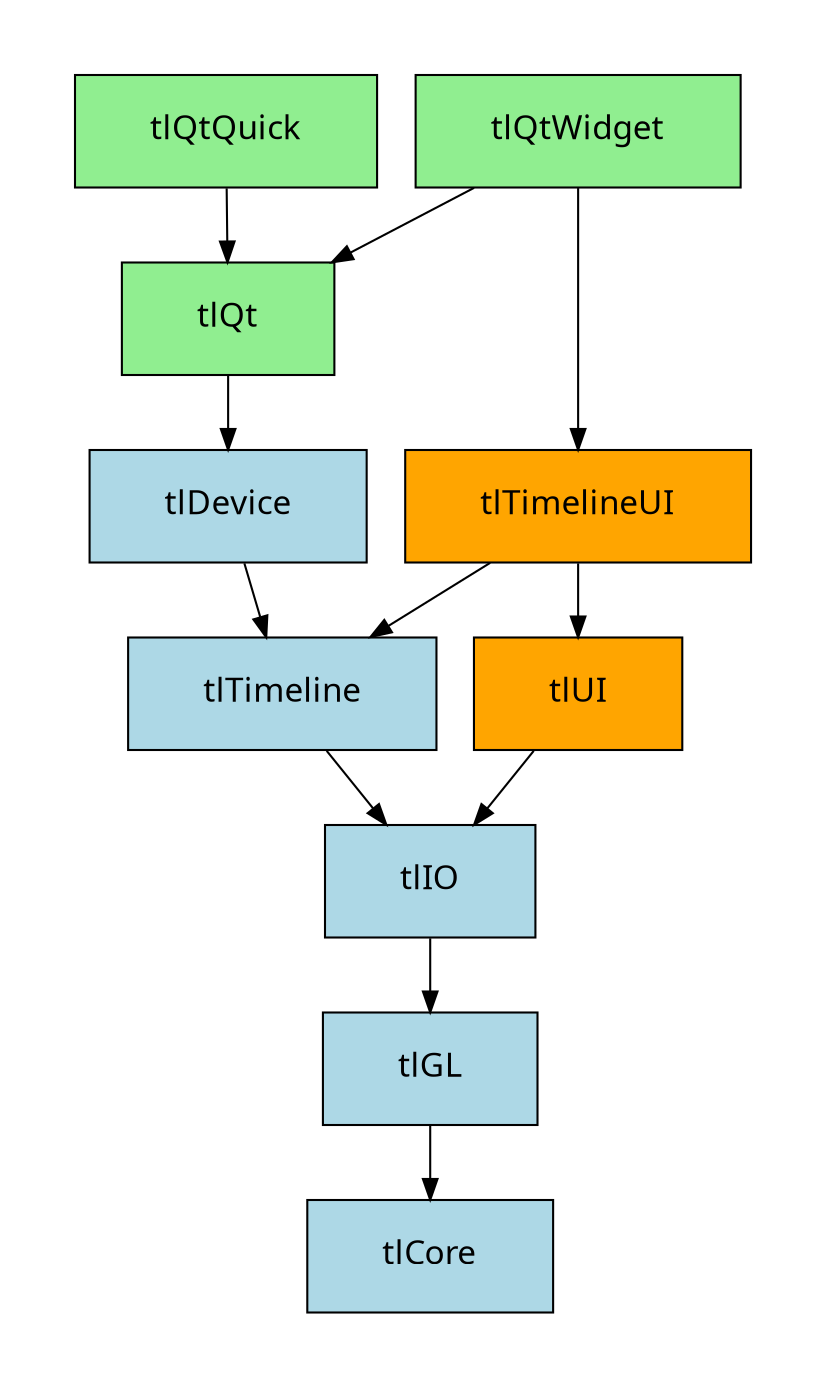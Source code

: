 digraph "tlRender" {
    pad = 0.5
    node [ fontsize = 16, style = filled, fontname = NotoSans, fontcolor = black, margin = "0.5,0.25" ];
    "node0" [ label = "tlTimeline", shape = rectangle, fillcolor = lightblue ];
    "node1" [ label = "tlIO", shape = rectangle, fillcolor = lightblue ];
    "node2" [ label = "tlGL", shape = rectangle, fillcolor = lightblue ];
    "node3" [ label = "tlCore", shape = rectangle, fillcolor = lightblue ];
    "node2" -> "node3"  // tlGL -> tlCore
    "node1" -> "node2"  // tlIO -> tlGL
    "node0" -> "node1"  // tlTimeline -> tlIO
    "node4" [ label = "tlQtWidget", shape = rectangle, fillcolor = lightgreen ];
    "node5" [ label = "tlQt", shape = rectangle, fillcolor = lightgreen ];
    "node6" [ label = "tlDevice", shape = rectangle, fillcolor = lightblue ];
    "node6" -> "node0"  // tlDevice -> tlTimeline
    "node5" -> "node6"  // tlQt -> tlDevice
    "node4" -> "node5"  // tlQtWidget -> tlQt
    "node7" [ label = "tlTimelineUI", shape = rectangle, fillcolor = orange ];
    "node7" -> "node0"  // tlTimelineUI -> tlTimeline
    "node8" [ label = "tlUI", shape = rectangle, fillcolor = orange ];
    "node8" -> "node1"  // tlUI -> tlIO
    "node7" -> "node8"  // tlTimelineUI -> tlUI
    "node4" -> "node7"  // tlQtWidget -> tlTimelineUI
    "node9" [ label = "tlQtQuick", shape = rectangle, fillcolor = lightgreen ];
    "node9" -> "node5"  // tlQtQuick -> tlQt
}
